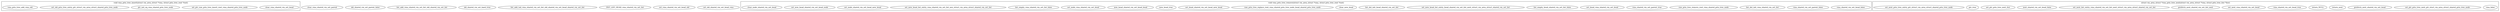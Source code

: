 digraph prio_tree_c{
	subgraph vma_prio_tree_add{
		label="void vma_prio_tree_add(struct vm_area_struct *vma, struct vm_area_struct *old)";
		clear_vma_shared_vm_set_head[label="clear_vma_shared_vm_set_head"];	
		clear_vma_shared_vm_set_parent[label="clear_vma_shared_vm_set_parent"];
		old_shared_vm_set_parent_false[label="old_shared_vm_set_parent_false"];
		list_add_vma_shared_vm_set_list_old_shared_vm_set_list[label="list_add_vma_shared_vm_set_list_old_shared_vm_set_list"];
		old_shared_vm_set_haed_true[label="old_shared_vm_set_haed_true"];
		list_add_tail_vma_shared_vm_set_list_old_shared_vm_set_head_shared_vm_set_list[label="list_add_tail_vma_shared_vm_set_list_old_shared_vm_set_head_shared_vm_set_list"];
		INIT_LIST_HEAD_vma_shared_vm_set_list[label="INIT_LIST_HEAD_vma_shared_vm_set_list"];
		set_vma_shared_vm_set_head_old[label="set_vma_shared_vm_set_head_old"];
		set_old_shared_vm_set_head_vma[label="set_old_shared_vm_set_head_vma"];
	}

	subgraph cluster_vma_prio_tree_insert{
		label="void vma_prio_tree_insert(struct vm_area_struct *vma, struct prio_tree_root *root)";
		clear_vma_shared_vm_set_head[label="clear_vma_shared_vm_set_head"];
		set_ptr_raw_prio_tree_insert_root_vma_shared_prio_tree_node[label="set_ptr_raw_prio_tree_insert_root_vma_shared_prio_tree_node"];
		ptr_not_eq_vma_shared_prio_tree_node[label="ptr_not_eq_vma_shared_prio_tree_node"];
		set_old_prio_tree_entry_ptr_struct_vm_area_struct_shared_prio_tree_node[label="set_old_prio_tree_entry_ptr_struct_vm_area_struct_shared_prio_tree_node"];
		vma_prio_tree_add_vma_old[label="vma_prio_tree_add_vma_old"];
	}

	subgraph cluster_vma_prio_tree_remove{
		label="void vma_prio_tree_remove(struct vm_area_struct *vma, struct prio_tree_root *root)";
		vma_shared_vm_set_head_false[label="vma_shared_vm_set_head_false"];
		vma_shared_vm_set_parent_false[label="vma_shared_vm_set_parent_false"];
		list_del_init_vma_shared_vm_set_list[label="list_del_init_vma_shared_vm_set_list"];
		raw_prio_tree_remove_root_vma_shared_prio_tree_node[label="raw_prio_tree_remove_root_vma_shared_prio_tree_node"];
		vma_shared_vm_set_parent_true[label="vma_shared_vm_set_parent_true"];
		set_head_vma_shared_vm_set_head[label="set_head_vma_shared_vm_set_head"];
		list_empty_head_shared_vm_set_list_false[label="list_empty_head_shared_vm_set_list_false"];
		set_new_head_list_entry_head_shared_vm_set_list_next_struct_vm_area_struct_shared_vm_set_list[label="set_new_head_list_entry_head_shared_vm_set_list_next_struct_vm_area_struct_shared_vm_set_list"];
		list_del_init_head_shared_vm_set_list[label="list_del_init_head_shared_vm_set_list"];
		clear_new_head[label="clear_new_head"];
		raw_prio_tree_replace_root_vma_shared_prio_tree_node_head_shared_prio_tree_node[label="raw_prio_tree_replace_root_vma_shared_prio_tree_node_head_shared_prio_tree_node"];
		set_head_shared_vm_set_head_new_head[label="set_head_shared_vm_set_head_new_head"];
		new_head_true[label="new_head_true"];
		new_head_shared_vm_set_head_head[label="new_head_shared_vm_set_head_head"];
		set_node_vma_shared_vm_set_head[label="set_node_vma_shared_vm_set_head"];
		list_empty_vma_shared_vm_set_list_false[label="list_empty_vma_shared_vm_set_list_false"];
		set_new_head_list_entry_vma_shared_vm_set_list_nex_struct_vm_area_struct_shared_vm_set_list[label="set_new_head_list_entry_vma_shared_vm_set_list_nex_struct_vm_area_struct_shared_vm_set_list"];
		list_del_init_vma_shared_vm_set_list[label="list_del_init_vma_shared_vm_set_list"];
		set_node_shared_vm_set_head_new_head[label="set_node_shared_vm_set_head_new_head"];
		set_new_head_shared_vm_set_head_node[label="set_new_head_shared_vm_set_head_node"];
		clear_node_shared_vm_set_head[label="clear_node_shared_vm_set_head"];
	}

	subgraph cluster_vma_prio_tree_next{
		label="struct vm_area_struct *vma_prio_tree_next(struct vm_area_struct *vma, struct prio_tree_iter *iter)";
		vma_false[label="vma_false"];
		set_ptr_prio_tree_next_ptr_stuct_vm_area_struct_shared_prio_tree_node[label="set_ptr_prio_tree_next_ptr_stuct_vm_area_struct_shared_prio_tree_node"];
		prefetch_next_shared_vm_set_head[label="prefetch_next_shared_vm_set_head"];
		return_next[label="return_next"];
		return_NULL[label="return_NULL"];
		vma_shared_vm_set_parent_true[label="vma_shared_vm_set_parent_true"];
		vma_shared_vm_set_head_true[label="vma_shared_vm_set_head_true"];
		set_next_vma_shared_vm_set_head[label="set_next_vma_shared_vm_set_head"];
		prefetch_next_shared_vm_set_list_next[label="prefetch_next_shared_vm_set_list_next"];
		return_next[label="return_next"];
		set_next_list_entry_vma_shared_vm_set_list_next_struct_vm_area_struct_shared_vm_set_list[label="set_next_list_entry_vma_shared_vm_set_list_next_struct_vm_area_struct_shared_vm_set_list"];
		next_shared_vm_set_head_false[label="next_shared_vm_set_head_false"];
		prefetch_next_shared_vm_set_list_next[label="prefetch_next_shared_vm_set_list_next"];
		return_next[label="return_next"];
		set_ptr_prio_tree_next_iter[label="set_ptr_prio_tree_next_iter"];
		ptr_true[label="ptr_true"];
		set_next_prio_tree_entry_ptr_struct_vm_area_struct_shared_prio_tree_node[label="set_next_prio_tree_entry_ptr_struct_vm_area_struct_shared_prio_tree_node"];
		prefetch_next_shared_vm_set_head[label="prefetch_next_shared_vm_set_head"];
		return_next[label="return_next"];
		return_NULL[label="return_NULL"];
	}
}
